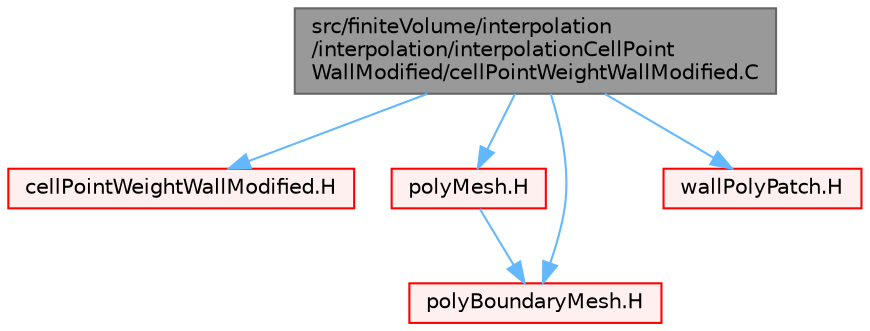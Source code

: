 digraph "src/finiteVolume/interpolation/interpolation/interpolationCellPointWallModified/cellPointWeightWallModified.C"
{
 // LATEX_PDF_SIZE
  bgcolor="transparent";
  edge [fontname=Helvetica,fontsize=10,labelfontname=Helvetica,labelfontsize=10];
  node [fontname=Helvetica,fontsize=10,shape=box,height=0.2,width=0.4];
  Node1 [id="Node000001",label="src/finiteVolume/interpolation\l/interpolation/interpolationCellPoint\lWallModified/cellPointWeightWallModified.C",height=0.2,width=0.4,color="gray40", fillcolor="grey60", style="filled", fontcolor="black",tooltip=" "];
  Node1 -> Node2 [id="edge1_Node000001_Node000002",color="steelblue1",style="solid",tooltip=" "];
  Node2 [id="Node000002",label="cellPointWeightWallModified.H",height=0.2,width=0.4,color="red", fillcolor="#FFF0F0", style="filled",URL="$cellPointWeightWallModified_8H.html",tooltip=" "];
  Node1 -> Node235 [id="edge2_Node000001_Node000235",color="steelblue1",style="solid",tooltip=" "];
  Node235 [id="Node000235",label="polyMesh.H",height=0.2,width=0.4,color="red", fillcolor="#FFF0F0", style="filled",URL="$polyMesh_8H.html",tooltip=" "];
  Node235 -> Node277 [id="edge3_Node000235_Node000277",color="steelblue1",style="solid",tooltip=" "];
  Node277 [id="Node000277",label="polyBoundaryMesh.H",height=0.2,width=0.4,color="red", fillcolor="#FFF0F0", style="filled",URL="$polyBoundaryMesh_8H.html",tooltip=" "];
  Node1 -> Node277 [id="edge4_Node000001_Node000277",color="steelblue1",style="solid",tooltip=" "];
  Node1 -> Node298 [id="edge5_Node000001_Node000298",color="steelblue1",style="solid",tooltip=" "];
  Node298 [id="Node000298",label="wallPolyPatch.H",height=0.2,width=0.4,color="red", fillcolor="#FFF0F0", style="filled",URL="$wallPolyPatch_8H.html",tooltip=" "];
}
